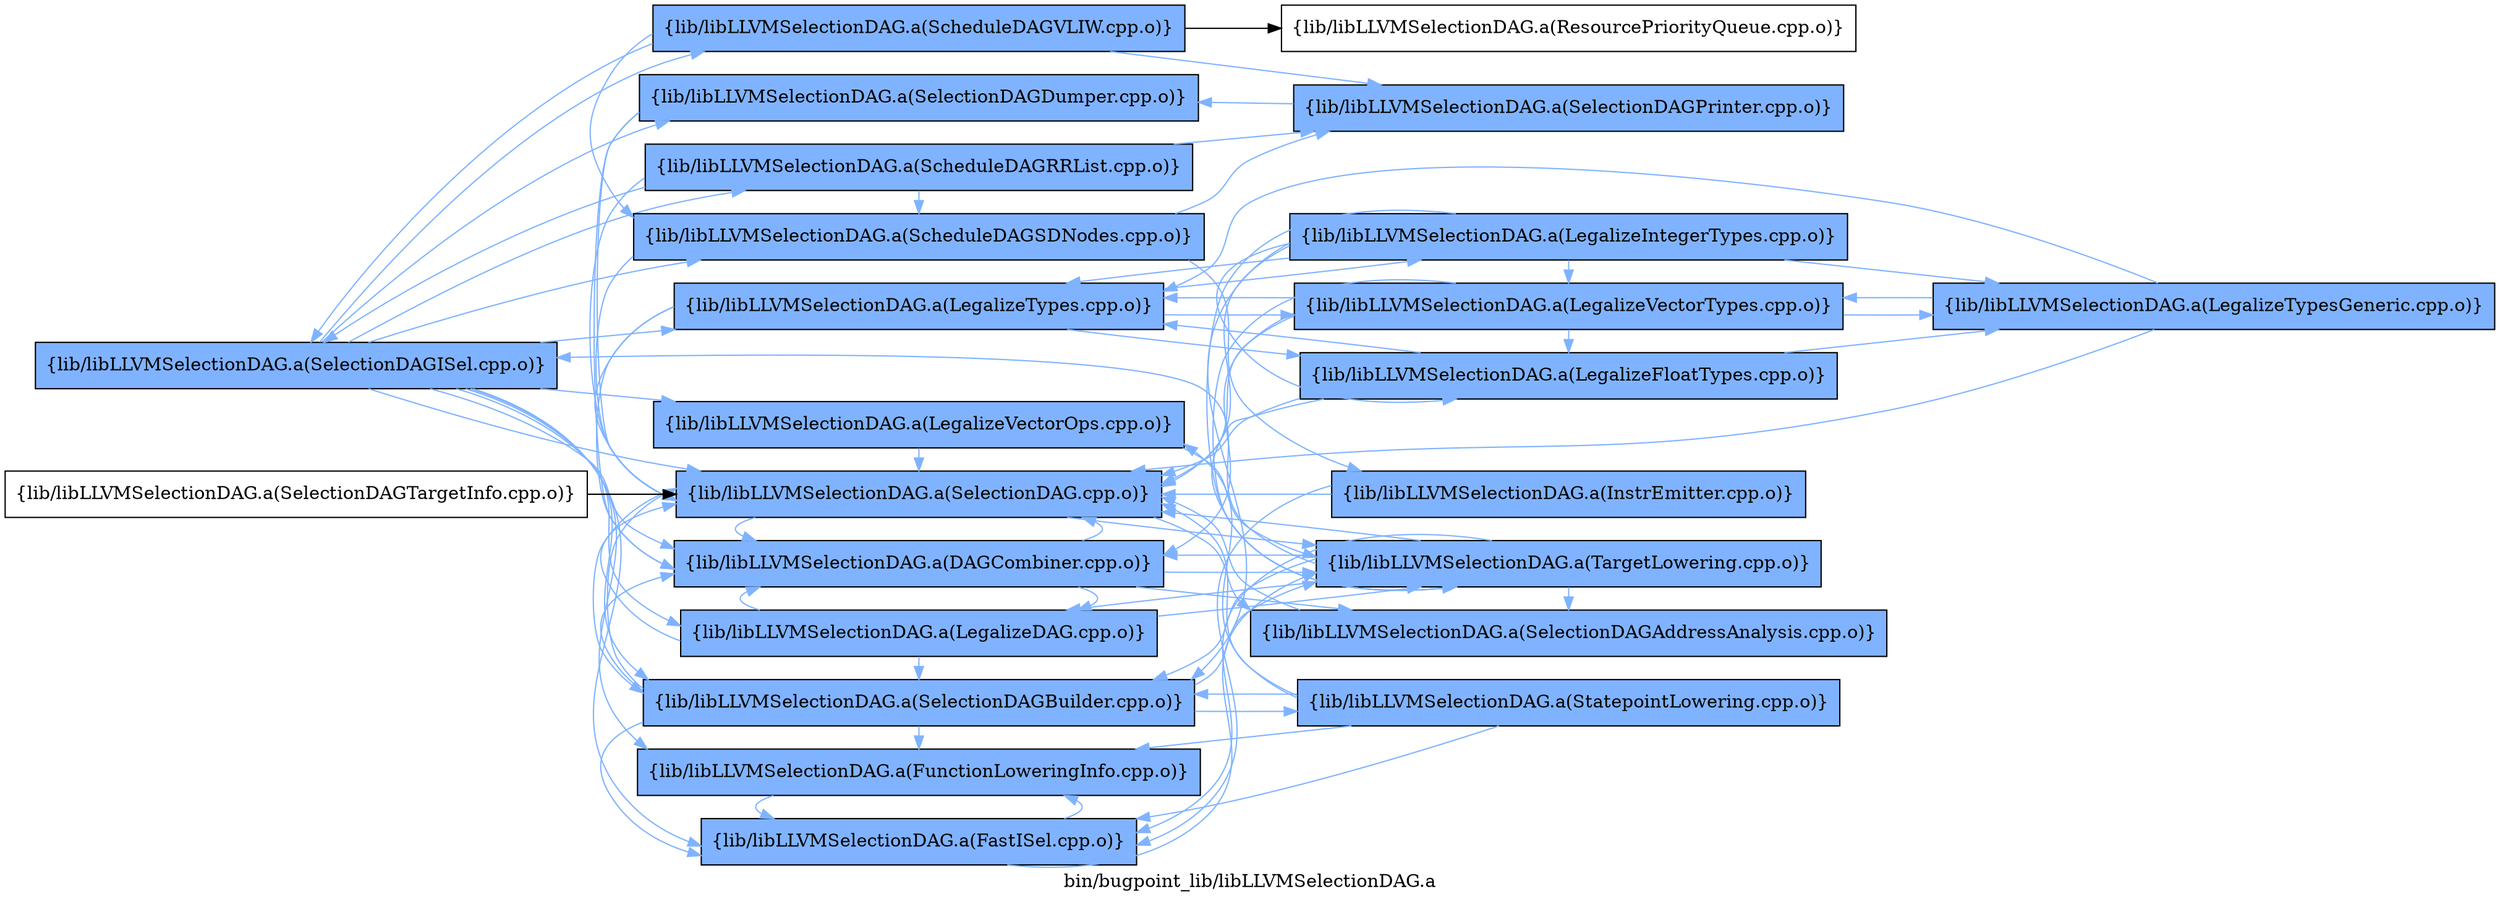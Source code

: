 digraph "bin/bugpoint_lib/libLLVMSelectionDAG.a" {
	label="bin/bugpoint_lib/libLLVMSelectionDAG.a";
	rankdir=LR;
	{ rank=same; Node0x5591e1982928;  }
	{ rank=same; Node0x5591e1982108; Node0x5591e1981c08; Node0x5591e1980d08; Node0x5591e197fcc8; Node0x5591e19942b8; Node0x5591e197d608; Node0x5591e197d838; Node0x5591e197e418; Node0x5591e197e738; Node0x5591e197ed28; Node0x5591e197f9a8; Node0x5591e197ac78;  }
	{ rank=same; Node0x5591e197bda8; Node0x5591e1981258; Node0x5591e1980498; Node0x5591e1994768; Node0x5591e197f5e8; Node0x5591e197f458; Node0x5591e1982d88; Node0x5591e197d0b8; Node0x5591e197be98;  }

	Node0x5591e1982928 [shape=record,shape=box,group=1,style=filled,fillcolor="0.600000 0.5 1",label="{lib/libLLVMSelectionDAG.a(SelectionDAGISel.cpp.o)}"];
	Node0x5591e1982928 -> Node0x5591e1982108[color="0.600000 0.5 1"];
	Node0x5591e1982928 -> Node0x5591e1981c08[color="0.600000 0.5 1"];
	Node0x5591e1982928 -> Node0x5591e1980d08[color="0.600000 0.5 1"];
	Node0x5591e1982928 -> Node0x5591e197fcc8[color="0.600000 0.5 1"];
	Node0x5591e1982928 -> Node0x5591e19942b8[color="0.600000 0.5 1"];
	Node0x5591e1982928 -> Node0x5591e197d608[color="0.600000 0.5 1"];
	Node0x5591e1982928 -> Node0x5591e197d838[color="0.600000 0.5 1"];
	Node0x5591e1982928 -> Node0x5591e197e418[color="0.600000 0.5 1"];
	Node0x5591e1982928 -> Node0x5591e197e738[color="0.600000 0.5 1"];
	Node0x5591e1982928 -> Node0x5591e197ed28[color="0.600000 0.5 1"];
	Node0x5591e1982928 -> Node0x5591e197f9a8[color="0.600000 0.5 1"];
	Node0x5591e1982928 -> Node0x5591e197ac78[color="0.600000 0.5 1"];
	Node0x5591e197d608 [shape=record,shape=box,group=1,style=filled,fillcolor="0.600000 0.5 1",label="{lib/libLLVMSelectionDAG.a(DAGCombiner.cpp.o)}"];
	Node0x5591e197d608 -> Node0x5591e1982d88[color="0.600000 0.5 1"];
	Node0x5591e197d608 -> Node0x5591e197e738[color="0.600000 0.5 1"];
	Node0x5591e197d608 -> Node0x5591e197f9a8[color="0.600000 0.5 1"];
	Node0x5591e197d608 -> Node0x5591e197d0b8[color="0.600000 0.5 1"];
	Node0x5591e197ed28 [shape=record,shape=box,group=1,style=filled,fillcolor="0.600000 0.5 1",label="{lib/libLLVMSelectionDAG.a(SelectionDAGBuilder.cpp.o)}"];
	Node0x5591e197ed28 -> Node0x5591e197d608[color="0.600000 0.5 1"];
	Node0x5591e197ed28 -> Node0x5591e197d838[color="0.600000 0.5 1"];
	Node0x5591e197ed28 -> Node0x5591e197e418[color="0.600000 0.5 1"];
	Node0x5591e197ed28 -> Node0x5591e197f9a8[color="0.600000 0.5 1"];
	Node0x5591e197ed28 -> Node0x5591e197be98[color="0.600000 0.5 1"];
	Node0x5591e197ed28 -> Node0x5591e197d0b8[color="0.600000 0.5 1"];
	Node0x5591e197f9a8 [shape=record,shape=box,group=1,style=filled,fillcolor="0.600000 0.5 1",label="{lib/libLLVMSelectionDAG.a(SelectionDAG.cpp.o)}"];
	Node0x5591e197f9a8 -> Node0x5591e1982d88[color="0.600000 0.5 1"];
	Node0x5591e197f9a8 -> Node0x5591e197d608[color="0.600000 0.5 1"];
	Node0x5591e197f9a8 -> Node0x5591e197ed28[color="0.600000 0.5 1"];
	Node0x5591e197f9a8 -> Node0x5591e197d0b8[color="0.600000 0.5 1"];
	Node0x5591e197d0b8 [shape=record,shape=box,group=1,style=filled,fillcolor="0.600000 0.5 1",label="{lib/libLLVMSelectionDAG.a(TargetLowering.cpp.o)}"];
	Node0x5591e197d0b8 -> Node0x5591e1982d88[color="0.600000 0.5 1"];
	Node0x5591e197d0b8 -> Node0x5591e1982928[color="0.600000 0.5 1"];
	Node0x5591e197d0b8 -> Node0x5591e197d608[color="0.600000 0.5 1"];
	Node0x5591e197d0b8 -> Node0x5591e197d838[color="0.600000 0.5 1"];
	Node0x5591e197d0b8 -> Node0x5591e197e738[color="0.600000 0.5 1"];
	Node0x5591e197d0b8 -> Node0x5591e197ed28[color="0.600000 0.5 1"];
	Node0x5591e197d0b8 -> Node0x5591e197f9a8[color="0.600000 0.5 1"];
	Node0x5591e197d838 [shape=record,shape=box,group=1,style=filled,fillcolor="0.600000 0.5 1",label="{lib/libLLVMSelectionDAG.a(FastISel.cpp.o)}"];
	Node0x5591e197d838 -> Node0x5591e197e418[color="0.600000 0.5 1"];
	Node0x5591e197d838 -> Node0x5591e197d0b8[color="0.600000 0.5 1"];
	Node0x5591e197e418 [shape=record,shape=box,group=1,style=filled,fillcolor="0.600000 0.5 1",label="{lib/libLLVMSelectionDAG.a(FunctionLoweringInfo.cpp.o)}"];
	Node0x5591e197e418 -> Node0x5591e197d838[color="0.600000 0.5 1"];
	Node0x5591e197b7b8 [shape=record,shape=box,group=0,label="{lib/libLLVMSelectionDAG.a(SelectionDAGTargetInfo.cpp.o)}"];
	Node0x5591e197b7b8 -> Node0x5591e197f9a8;
	Node0x5591e1982d88 [shape=record,shape=box,group=1,style=filled,fillcolor="0.600000 0.5 1",label="{lib/libLLVMSelectionDAG.a(SelectionDAGAddressAnalysis.cpp.o)}"];
	Node0x5591e1982d88 -> Node0x5591e197f9a8[color="0.600000 0.5 1"];
	Node0x5591e197e738 [shape=record,shape=box,group=1,style=filled,fillcolor="0.600000 0.5 1",label="{lib/libLLVMSelectionDAG.a(LegalizeDAG.cpp.o)}"];
	Node0x5591e197e738 -> Node0x5591e197d608[color="0.600000 0.5 1"];
	Node0x5591e197e738 -> Node0x5591e197ed28[color="0.600000 0.5 1"];
	Node0x5591e197e738 -> Node0x5591e197f9a8[color="0.600000 0.5 1"];
	Node0x5591e197e738 -> Node0x5591e197d0b8[color="0.600000 0.5 1"];
	Node0x5591e197be98 [shape=record,shape=box,group=1,style=filled,fillcolor="0.600000 0.5 1",label="{lib/libLLVMSelectionDAG.a(StatepointLowering.cpp.o)}"];
	Node0x5591e197be98 -> Node0x5591e197d838[color="0.600000 0.5 1"];
	Node0x5591e197be98 -> Node0x5591e197e418[color="0.600000 0.5 1"];
	Node0x5591e197be98 -> Node0x5591e197ed28[color="0.600000 0.5 1"];
	Node0x5591e197be98 -> Node0x5591e197f9a8[color="0.600000 0.5 1"];
	Node0x5591e197be98 -> Node0x5591e197ac78[color="0.600000 0.5 1"];
	Node0x5591e1982108 [shape=record,shape=box,group=1,style=filled,fillcolor="0.600000 0.5 1",label="{lib/libLLVMSelectionDAG.a(ScheduleDAGRRList.cpp.o)}"];
	Node0x5591e1982108 -> Node0x5591e1982928[color="0.600000 0.5 1"];
	Node0x5591e1982108 -> Node0x5591e1981c08[color="0.600000 0.5 1"];
	Node0x5591e1982108 -> Node0x5591e197f9a8[color="0.600000 0.5 1"];
	Node0x5591e1982108 -> Node0x5591e197bda8[color="0.600000 0.5 1"];
	Node0x5591e1981c08 [shape=record,shape=box,group=1,style=filled,fillcolor="0.600000 0.5 1",label="{lib/libLLVMSelectionDAG.a(ScheduleDAGSDNodes.cpp.o)}"];
	Node0x5591e1981c08 -> Node0x5591e1981258[color="0.600000 0.5 1"];
	Node0x5591e1981c08 -> Node0x5591e197f9a8[color="0.600000 0.5 1"];
	Node0x5591e1981c08 -> Node0x5591e197bda8[color="0.600000 0.5 1"];
	Node0x5591e1980d08 [shape=record,shape=box,group=1,style=filled,fillcolor="0.600000 0.5 1",label="{lib/libLLVMSelectionDAG.a(ScheduleDAGVLIW.cpp.o)}"];
	Node0x5591e1980d08 -> Node0x5591e1982928[color="0.600000 0.5 1"];
	Node0x5591e1980d08 -> Node0x5591e1981c08[color="0.600000 0.5 1"];
	Node0x5591e1980d08 -> Node0x5591e1980498;
	Node0x5591e1980d08 -> Node0x5591e197bda8[color="0.600000 0.5 1"];
	Node0x5591e197fcc8 [shape=record,shape=box,group=1,style=filled,fillcolor="0.600000 0.5 1",label="{lib/libLLVMSelectionDAG.a(SelectionDAGDumper.cpp.o)}"];
	Node0x5591e197fcc8 -> Node0x5591e197d608[color="0.600000 0.5 1"];
	Node0x5591e197fcc8 -> Node0x5591e197f9a8[color="0.600000 0.5 1"];
	Node0x5591e19942b8 [shape=record,shape=box,group=1,style=filled,fillcolor="0.600000 0.5 1",label="{lib/libLLVMSelectionDAG.a(LegalizeTypes.cpp.o)}"];
	Node0x5591e19942b8 -> Node0x5591e1994768[color="0.600000 0.5 1"];
	Node0x5591e19942b8 -> Node0x5591e197d608[color="0.600000 0.5 1"];
	Node0x5591e19942b8 -> Node0x5591e197f9a8[color="0.600000 0.5 1"];
	Node0x5591e19942b8 -> Node0x5591e197f5e8[color="0.600000 0.5 1"];
	Node0x5591e19942b8 -> Node0x5591e197f458[color="0.600000 0.5 1"];
	Node0x5591e197ac78 [shape=record,shape=box,group=1,style=filled,fillcolor="0.600000 0.5 1",label="{lib/libLLVMSelectionDAG.a(LegalizeVectorOps.cpp.o)}"];
	Node0x5591e197ac78 -> Node0x5591e197f9a8[color="0.600000 0.5 1"];
	Node0x5591e197ac78 -> Node0x5591e197d0b8[color="0.600000 0.5 1"];
	Node0x5591e197bda8 [shape=record,shape=box,group=1,style=filled,fillcolor="0.600000 0.5 1",label="{lib/libLLVMSelectionDAG.a(SelectionDAGPrinter.cpp.o)}"];
	Node0x5591e197bda8 -> Node0x5591e197fcc8[color="0.600000 0.5 1"];
	Node0x5591e1981258 [shape=record,shape=box,group=1,style=filled,fillcolor="0.600000 0.5 1",label="{lib/libLLVMSelectionDAG.a(InstrEmitter.cpp.o)}"];
	Node0x5591e1981258 -> Node0x5591e197d838[color="0.600000 0.5 1"];
	Node0x5591e1981258 -> Node0x5591e197f9a8[color="0.600000 0.5 1"];
	Node0x5591e1980498 [shape=record,shape=box,group=0,label="{lib/libLLVMSelectionDAG.a(ResourcePriorityQueue.cpp.o)}"];
	Node0x5591e1994768 [shape=record,shape=box,group=1,style=filled,fillcolor="0.600000 0.5 1",label="{lib/libLLVMSelectionDAG.a(LegalizeFloatTypes.cpp.o)}"];
	Node0x5591e1994768 -> Node0x5591e19942b8[color="0.600000 0.5 1"];
	Node0x5591e1994768 -> Node0x5591e1994e48[color="0.600000 0.5 1"];
	Node0x5591e1994768 -> Node0x5591e197f9a8[color="0.600000 0.5 1"];
	Node0x5591e1994768 -> Node0x5591e197d0b8[color="0.600000 0.5 1"];
	Node0x5591e197f5e8 [shape=record,shape=box,group=1,style=filled,fillcolor="0.600000 0.5 1",label="{lib/libLLVMSelectionDAG.a(LegalizeVectorTypes.cpp.o)}"];
	Node0x5591e197f5e8 -> Node0x5591e19942b8[color="0.600000 0.5 1"];
	Node0x5591e197f5e8 -> Node0x5591e1994768[color="0.600000 0.5 1"];
	Node0x5591e197f5e8 -> Node0x5591e1994e48[color="0.600000 0.5 1"];
	Node0x5591e197f5e8 -> Node0x5591e197d608[color="0.600000 0.5 1"];
	Node0x5591e197f5e8 -> Node0x5591e197f9a8[color="0.600000 0.5 1"];
	Node0x5591e197f5e8 -> Node0x5591e197d0b8[color="0.600000 0.5 1"];
	Node0x5591e197f458 [shape=record,shape=box,group=1,style=filled,fillcolor="0.600000 0.5 1",label="{lib/libLLVMSelectionDAG.a(LegalizeIntegerTypes.cpp.o)}"];
	Node0x5591e197f458 -> Node0x5591e19942b8[color="0.600000 0.5 1"];
	Node0x5591e197f458 -> Node0x5591e1994768[color="0.600000 0.5 1"];
	Node0x5591e197f458 -> Node0x5591e1994e48[color="0.600000 0.5 1"];
	Node0x5591e197f458 -> Node0x5591e197ed28[color="0.600000 0.5 1"];
	Node0x5591e197f458 -> Node0x5591e197f9a8[color="0.600000 0.5 1"];
	Node0x5591e197f458 -> Node0x5591e197f5e8[color="0.600000 0.5 1"];
	Node0x5591e197f458 -> Node0x5591e197d0b8[color="0.600000 0.5 1"];
	Node0x5591e1994e48 [shape=record,shape=box,group=1,style=filled,fillcolor="0.600000 0.5 1",label="{lib/libLLVMSelectionDAG.a(LegalizeTypesGeneric.cpp.o)}"];
	Node0x5591e1994e48 -> Node0x5591e19942b8[color="0.600000 0.5 1"];
	Node0x5591e1994e48 -> Node0x5591e197f9a8[color="0.600000 0.5 1"];
	Node0x5591e1994e48 -> Node0x5591e197f5e8[color="0.600000 0.5 1"];
}
